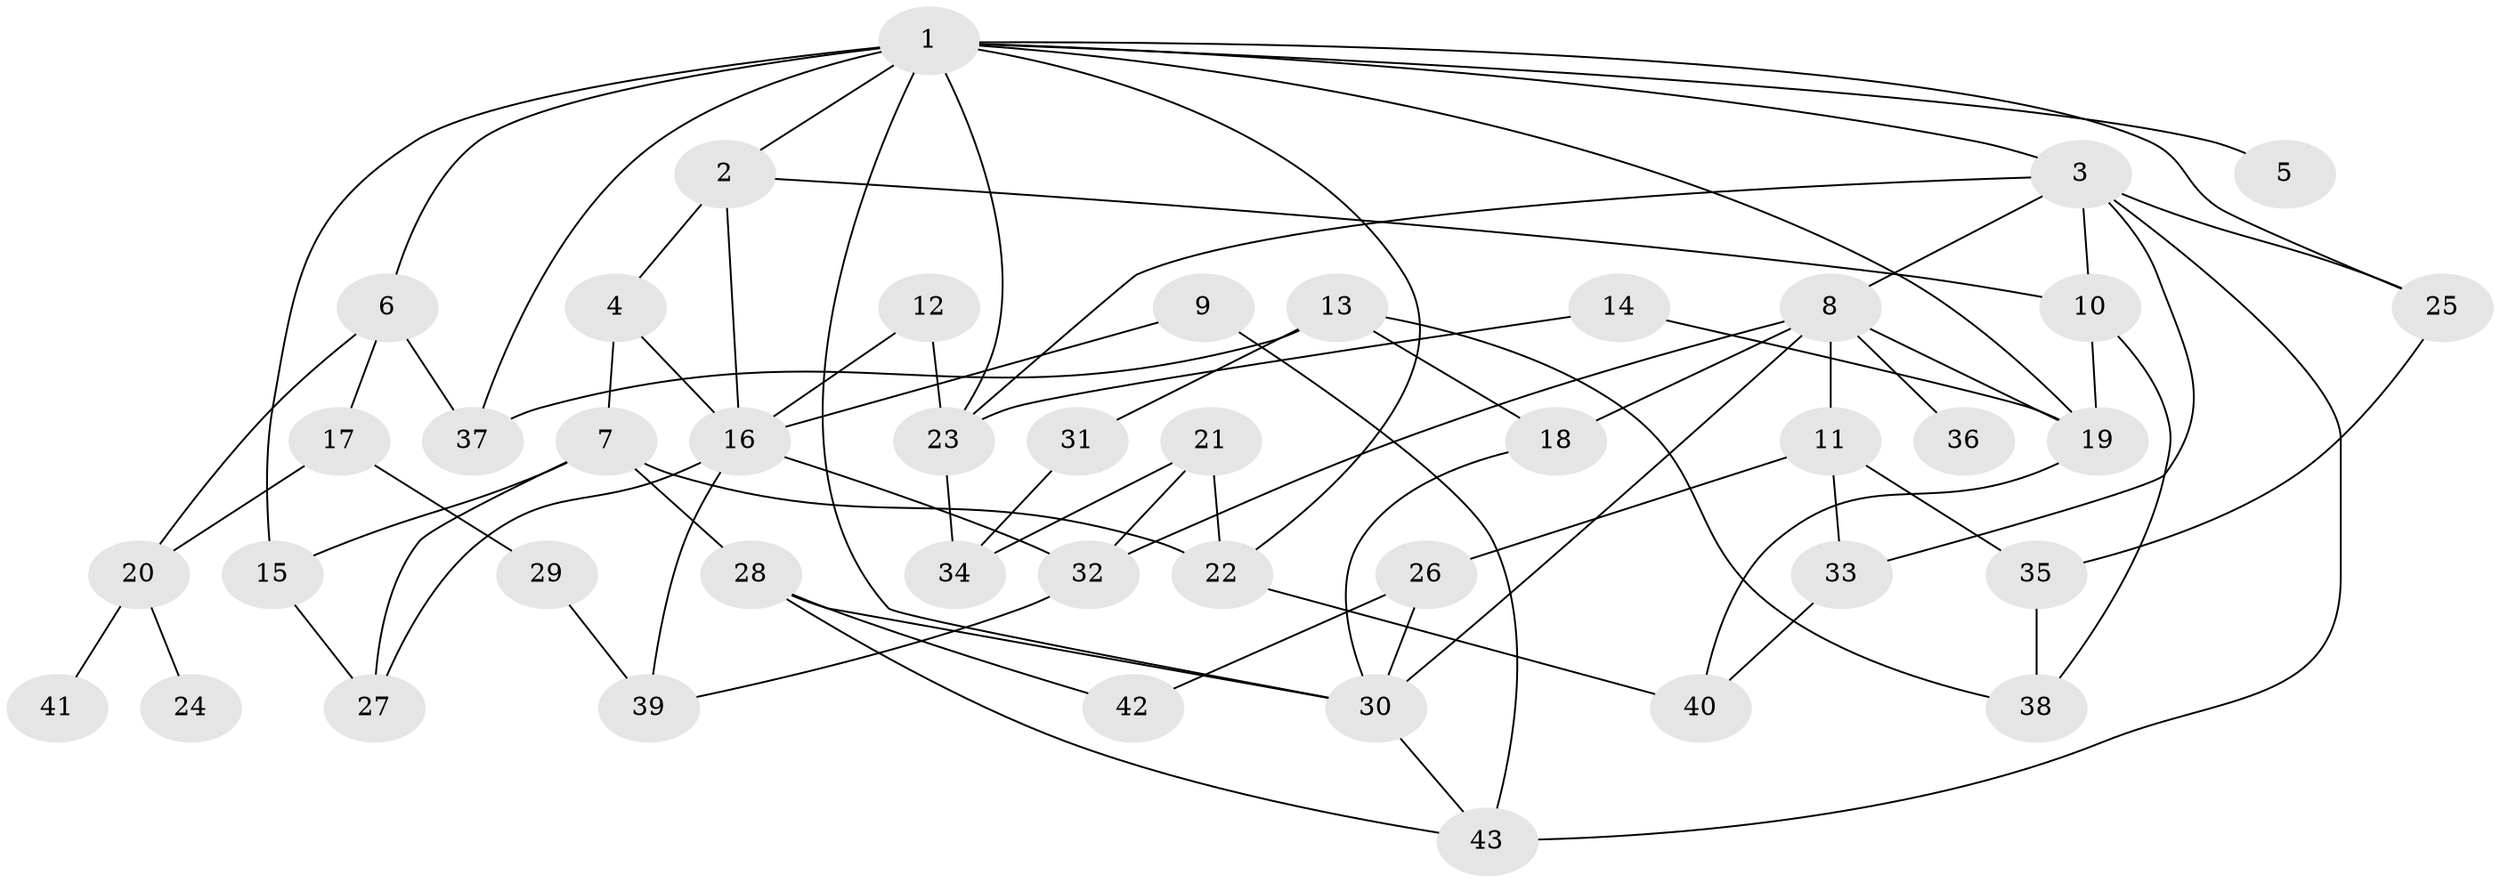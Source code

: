 // original degree distribution, {9: 0.012345679012345678, 5: 0.06172839506172839, 7: 0.012345679012345678, 1: 0.13580246913580246, 6: 0.037037037037037035, 4: 0.14814814814814814, 2: 0.32098765432098764, 3: 0.2716049382716049}
// Generated by graph-tools (version 1.1) at 2025/00/03/09/25 03:00:56]
// undirected, 43 vertices, 77 edges
graph export_dot {
graph [start="1"]
  node [color=gray90,style=filled];
  1;
  2;
  3;
  4;
  5;
  6;
  7;
  8;
  9;
  10;
  11;
  12;
  13;
  14;
  15;
  16;
  17;
  18;
  19;
  20;
  21;
  22;
  23;
  24;
  25;
  26;
  27;
  28;
  29;
  30;
  31;
  32;
  33;
  34;
  35;
  36;
  37;
  38;
  39;
  40;
  41;
  42;
  43;
  1 -- 2 [weight=1.0];
  1 -- 3 [weight=1.0];
  1 -- 5 [weight=1.0];
  1 -- 6 [weight=1.0];
  1 -- 15 [weight=2.0];
  1 -- 19 [weight=1.0];
  1 -- 22 [weight=1.0];
  1 -- 23 [weight=1.0];
  1 -- 25 [weight=1.0];
  1 -- 30 [weight=1.0];
  1 -- 37 [weight=1.0];
  2 -- 4 [weight=1.0];
  2 -- 10 [weight=1.0];
  2 -- 16 [weight=1.0];
  3 -- 8 [weight=1.0];
  3 -- 10 [weight=1.0];
  3 -- 23 [weight=1.0];
  3 -- 25 [weight=1.0];
  3 -- 33 [weight=1.0];
  3 -- 43 [weight=1.0];
  4 -- 7 [weight=2.0];
  4 -- 16 [weight=1.0];
  6 -- 17 [weight=1.0];
  6 -- 20 [weight=1.0];
  6 -- 37 [weight=1.0];
  7 -- 15 [weight=1.0];
  7 -- 22 [weight=1.0];
  7 -- 27 [weight=1.0];
  7 -- 28 [weight=1.0];
  8 -- 11 [weight=2.0];
  8 -- 18 [weight=1.0];
  8 -- 19 [weight=1.0];
  8 -- 30 [weight=1.0];
  8 -- 32 [weight=1.0];
  8 -- 36 [weight=1.0];
  9 -- 16 [weight=1.0];
  9 -- 43 [weight=1.0];
  10 -- 19 [weight=1.0];
  10 -- 38 [weight=1.0];
  11 -- 26 [weight=1.0];
  11 -- 33 [weight=1.0];
  11 -- 35 [weight=1.0];
  12 -- 16 [weight=1.0];
  12 -- 23 [weight=1.0];
  13 -- 18 [weight=1.0];
  13 -- 31 [weight=1.0];
  13 -- 37 [weight=1.0];
  13 -- 38 [weight=1.0];
  14 -- 19 [weight=1.0];
  14 -- 23 [weight=1.0];
  15 -- 27 [weight=1.0];
  16 -- 27 [weight=1.0];
  16 -- 32 [weight=1.0];
  16 -- 39 [weight=1.0];
  17 -- 20 [weight=1.0];
  17 -- 29 [weight=1.0];
  18 -- 30 [weight=1.0];
  19 -- 40 [weight=1.0];
  20 -- 24 [weight=1.0];
  20 -- 41 [weight=1.0];
  21 -- 22 [weight=1.0];
  21 -- 32 [weight=1.0];
  21 -- 34 [weight=1.0];
  22 -- 40 [weight=1.0];
  23 -- 34 [weight=1.0];
  25 -- 35 [weight=1.0];
  26 -- 30 [weight=1.0];
  26 -- 42 [weight=1.0];
  28 -- 30 [weight=1.0];
  28 -- 42 [weight=1.0];
  28 -- 43 [weight=1.0];
  29 -- 39 [weight=1.0];
  30 -- 43 [weight=1.0];
  31 -- 34 [weight=1.0];
  32 -- 39 [weight=1.0];
  33 -- 40 [weight=1.0];
  35 -- 38 [weight=1.0];
}
